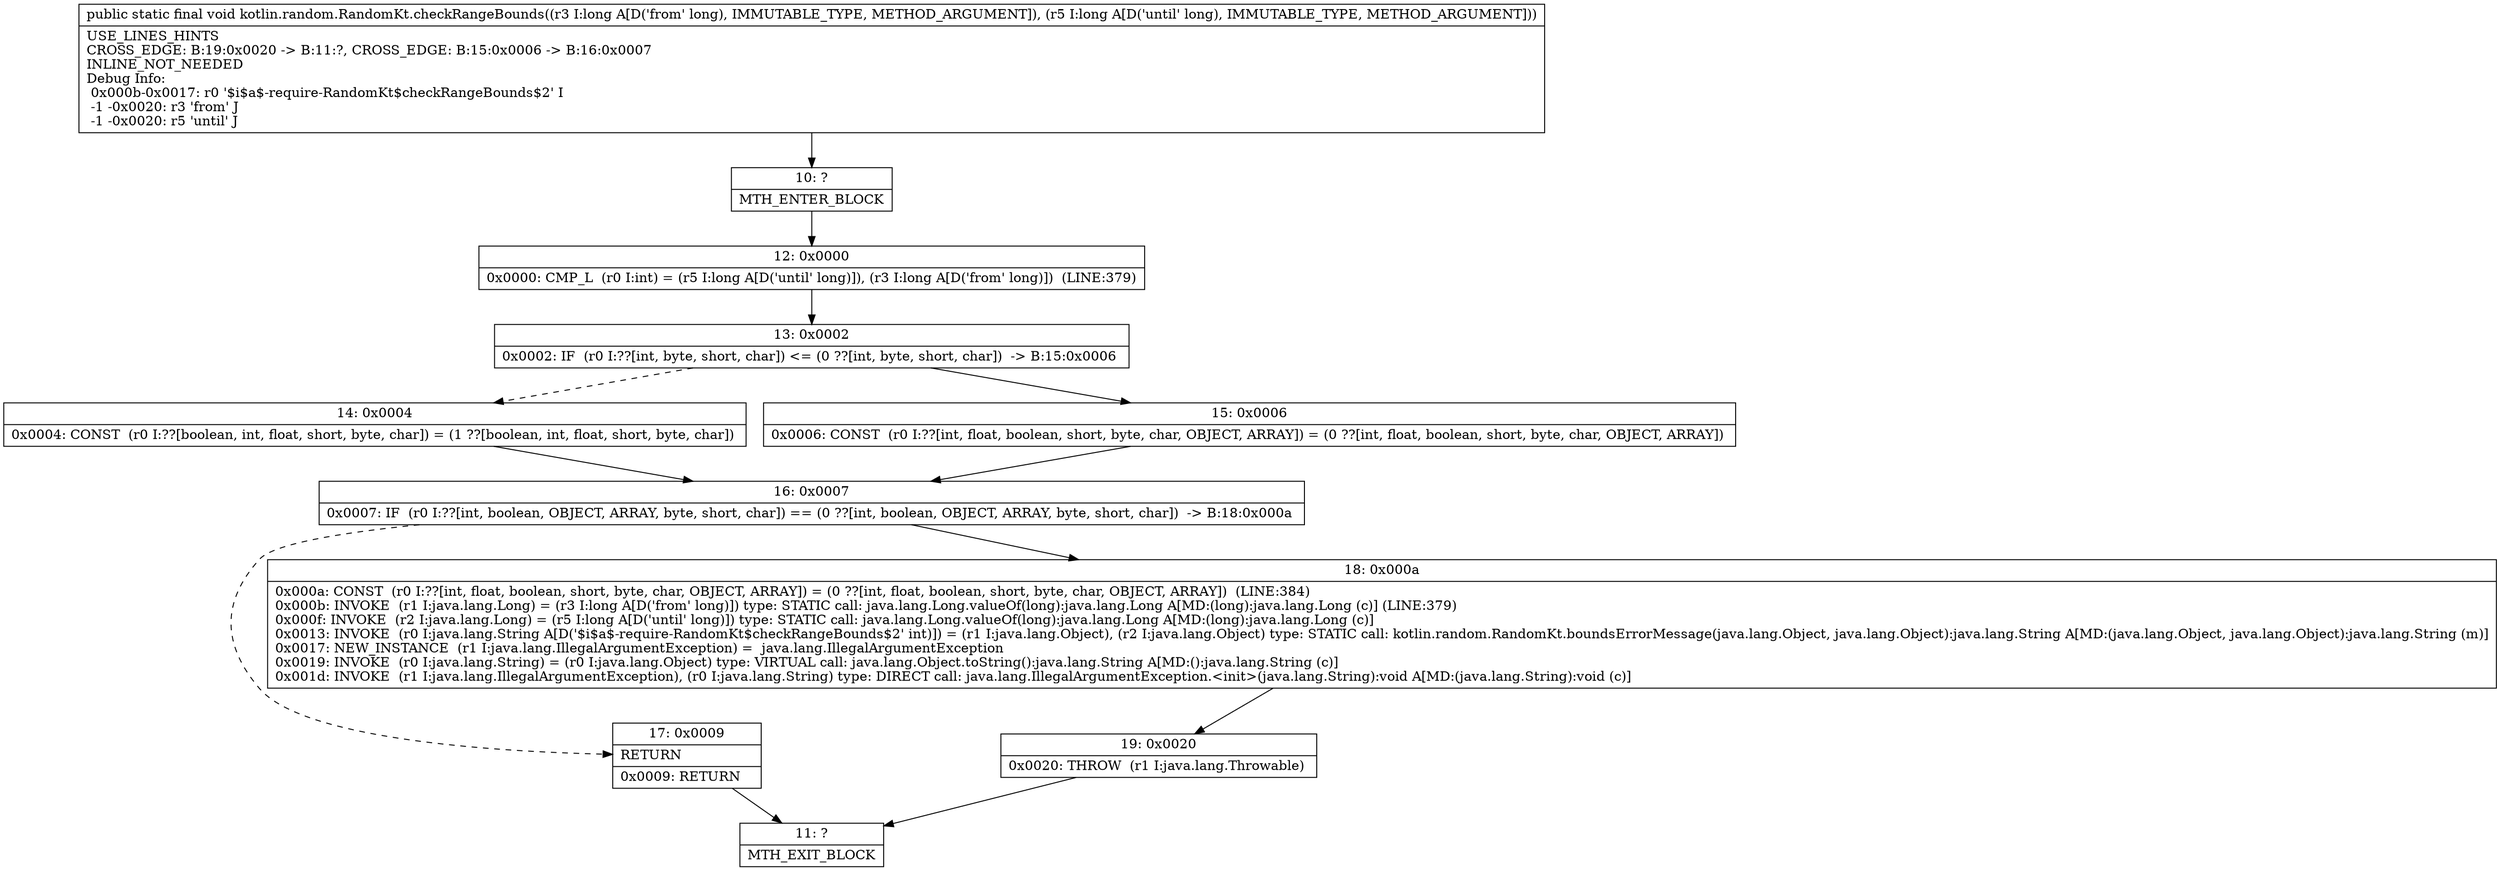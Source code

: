 digraph "CFG forkotlin.random.RandomKt.checkRangeBounds(JJ)V" {
Node_10 [shape=record,label="{10\:\ ?|MTH_ENTER_BLOCK\l}"];
Node_12 [shape=record,label="{12\:\ 0x0000|0x0000: CMP_L  (r0 I:int) = (r5 I:long A[D('until' long)]), (r3 I:long A[D('from' long)])  (LINE:379)\l}"];
Node_13 [shape=record,label="{13\:\ 0x0002|0x0002: IF  (r0 I:??[int, byte, short, char]) \<= (0 ??[int, byte, short, char])  \-\> B:15:0x0006 \l}"];
Node_14 [shape=record,label="{14\:\ 0x0004|0x0004: CONST  (r0 I:??[boolean, int, float, short, byte, char]) = (1 ??[boolean, int, float, short, byte, char]) \l}"];
Node_16 [shape=record,label="{16\:\ 0x0007|0x0007: IF  (r0 I:??[int, boolean, OBJECT, ARRAY, byte, short, char]) == (0 ??[int, boolean, OBJECT, ARRAY, byte, short, char])  \-\> B:18:0x000a \l}"];
Node_17 [shape=record,label="{17\:\ 0x0009|RETURN\l|0x0009: RETURN   \l}"];
Node_11 [shape=record,label="{11\:\ ?|MTH_EXIT_BLOCK\l}"];
Node_18 [shape=record,label="{18\:\ 0x000a|0x000a: CONST  (r0 I:??[int, float, boolean, short, byte, char, OBJECT, ARRAY]) = (0 ??[int, float, boolean, short, byte, char, OBJECT, ARRAY])  (LINE:384)\l0x000b: INVOKE  (r1 I:java.lang.Long) = (r3 I:long A[D('from' long)]) type: STATIC call: java.lang.Long.valueOf(long):java.lang.Long A[MD:(long):java.lang.Long (c)] (LINE:379)\l0x000f: INVOKE  (r2 I:java.lang.Long) = (r5 I:long A[D('until' long)]) type: STATIC call: java.lang.Long.valueOf(long):java.lang.Long A[MD:(long):java.lang.Long (c)]\l0x0013: INVOKE  (r0 I:java.lang.String A[D('$i$a$\-require\-RandomKt$checkRangeBounds$2' int)]) = (r1 I:java.lang.Object), (r2 I:java.lang.Object) type: STATIC call: kotlin.random.RandomKt.boundsErrorMessage(java.lang.Object, java.lang.Object):java.lang.String A[MD:(java.lang.Object, java.lang.Object):java.lang.String (m)]\l0x0017: NEW_INSTANCE  (r1 I:java.lang.IllegalArgumentException) =  java.lang.IllegalArgumentException \l0x0019: INVOKE  (r0 I:java.lang.String) = (r0 I:java.lang.Object) type: VIRTUAL call: java.lang.Object.toString():java.lang.String A[MD:():java.lang.String (c)]\l0x001d: INVOKE  (r1 I:java.lang.IllegalArgumentException), (r0 I:java.lang.String) type: DIRECT call: java.lang.IllegalArgumentException.\<init\>(java.lang.String):void A[MD:(java.lang.String):void (c)]\l}"];
Node_19 [shape=record,label="{19\:\ 0x0020|0x0020: THROW  (r1 I:java.lang.Throwable) \l}"];
Node_15 [shape=record,label="{15\:\ 0x0006|0x0006: CONST  (r0 I:??[int, float, boolean, short, byte, char, OBJECT, ARRAY]) = (0 ??[int, float, boolean, short, byte, char, OBJECT, ARRAY]) \l}"];
MethodNode[shape=record,label="{public static final void kotlin.random.RandomKt.checkRangeBounds((r3 I:long A[D('from' long), IMMUTABLE_TYPE, METHOD_ARGUMENT]), (r5 I:long A[D('until' long), IMMUTABLE_TYPE, METHOD_ARGUMENT]))  | USE_LINES_HINTS\lCROSS_EDGE: B:19:0x0020 \-\> B:11:?, CROSS_EDGE: B:15:0x0006 \-\> B:16:0x0007\lINLINE_NOT_NEEDED\lDebug Info:\l  0x000b\-0x0017: r0 '$i$a$\-require\-RandomKt$checkRangeBounds$2' I\l  \-1 \-0x0020: r3 'from' J\l  \-1 \-0x0020: r5 'until' J\l}"];
MethodNode -> Node_10;Node_10 -> Node_12;
Node_12 -> Node_13;
Node_13 -> Node_14[style=dashed];
Node_13 -> Node_15;
Node_14 -> Node_16;
Node_16 -> Node_17[style=dashed];
Node_16 -> Node_18;
Node_17 -> Node_11;
Node_18 -> Node_19;
Node_19 -> Node_11;
Node_15 -> Node_16;
}

